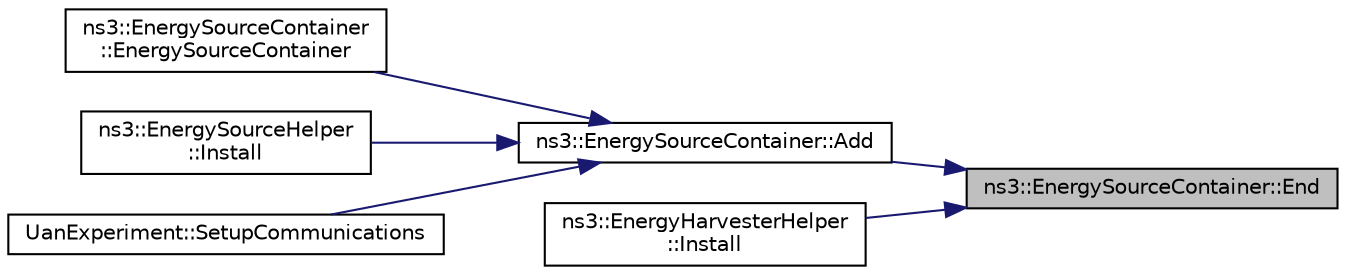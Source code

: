 digraph "ns3::EnergySourceContainer::End"
{
 // LATEX_PDF_SIZE
  edge [fontname="Helvetica",fontsize="10",labelfontname="Helvetica",labelfontsize="10"];
  node [fontname="Helvetica",fontsize="10",shape=record];
  rankdir="RL";
  Node1 [label="ns3::EnergySourceContainer::End",height=0.2,width=0.4,color="black", fillcolor="grey75", style="filled", fontcolor="black",tooltip="Get an iterator which refers to the last EnergySource pointer in the container."];
  Node1 -> Node2 [dir="back",color="midnightblue",fontsize="10",style="solid",fontname="Helvetica"];
  Node2 [label="ns3::EnergySourceContainer::Add",height=0.2,width=0.4,color="black", fillcolor="white", style="filled",URL="$classns3_1_1_energy_source_container.html#a8a2ee083f2b448ee87393b280b7407b9",tooltip=" "];
  Node2 -> Node3 [dir="back",color="midnightblue",fontsize="10",style="solid",fontname="Helvetica"];
  Node3 [label="ns3::EnergySourceContainer\l::EnergySourceContainer",height=0.2,width=0.4,color="black", fillcolor="white", style="filled",URL="$classns3_1_1_energy_source_container.html#a330a725e90a489fb1339624754a8f4c3",tooltip=" "];
  Node2 -> Node4 [dir="back",color="midnightblue",fontsize="10",style="solid",fontname="Helvetica"];
  Node4 [label="ns3::EnergySourceHelper\l::Install",height=0.2,width=0.4,color="black", fillcolor="white", style="filled",URL="$classns3_1_1_energy_source_helper.html#a32275669b3d8d6589d46d385f6c3f49e",tooltip=" "];
  Node2 -> Node5 [dir="back",color="midnightblue",fontsize="10",style="solid",fontname="Helvetica"];
  Node5 [label="UanExperiment::SetupCommunications",height=0.2,width=0.4,color="black", fillcolor="white", style="filled",URL="$class_uan_experiment.html#a908ec4a08805d3d723087a4aa8a8722e",tooltip="Set the UAN nodes communication channels."];
  Node1 -> Node6 [dir="back",color="midnightblue",fontsize="10",style="solid",fontname="Helvetica"];
  Node6 [label="ns3::EnergyHarvesterHelper\l::Install",height=0.2,width=0.4,color="black", fillcolor="white", style="filled",URL="$classns3_1_1_energy_harvester_helper.html#a2577f5e0cb99cac42651b9ca8bc016af",tooltip=" "];
}

